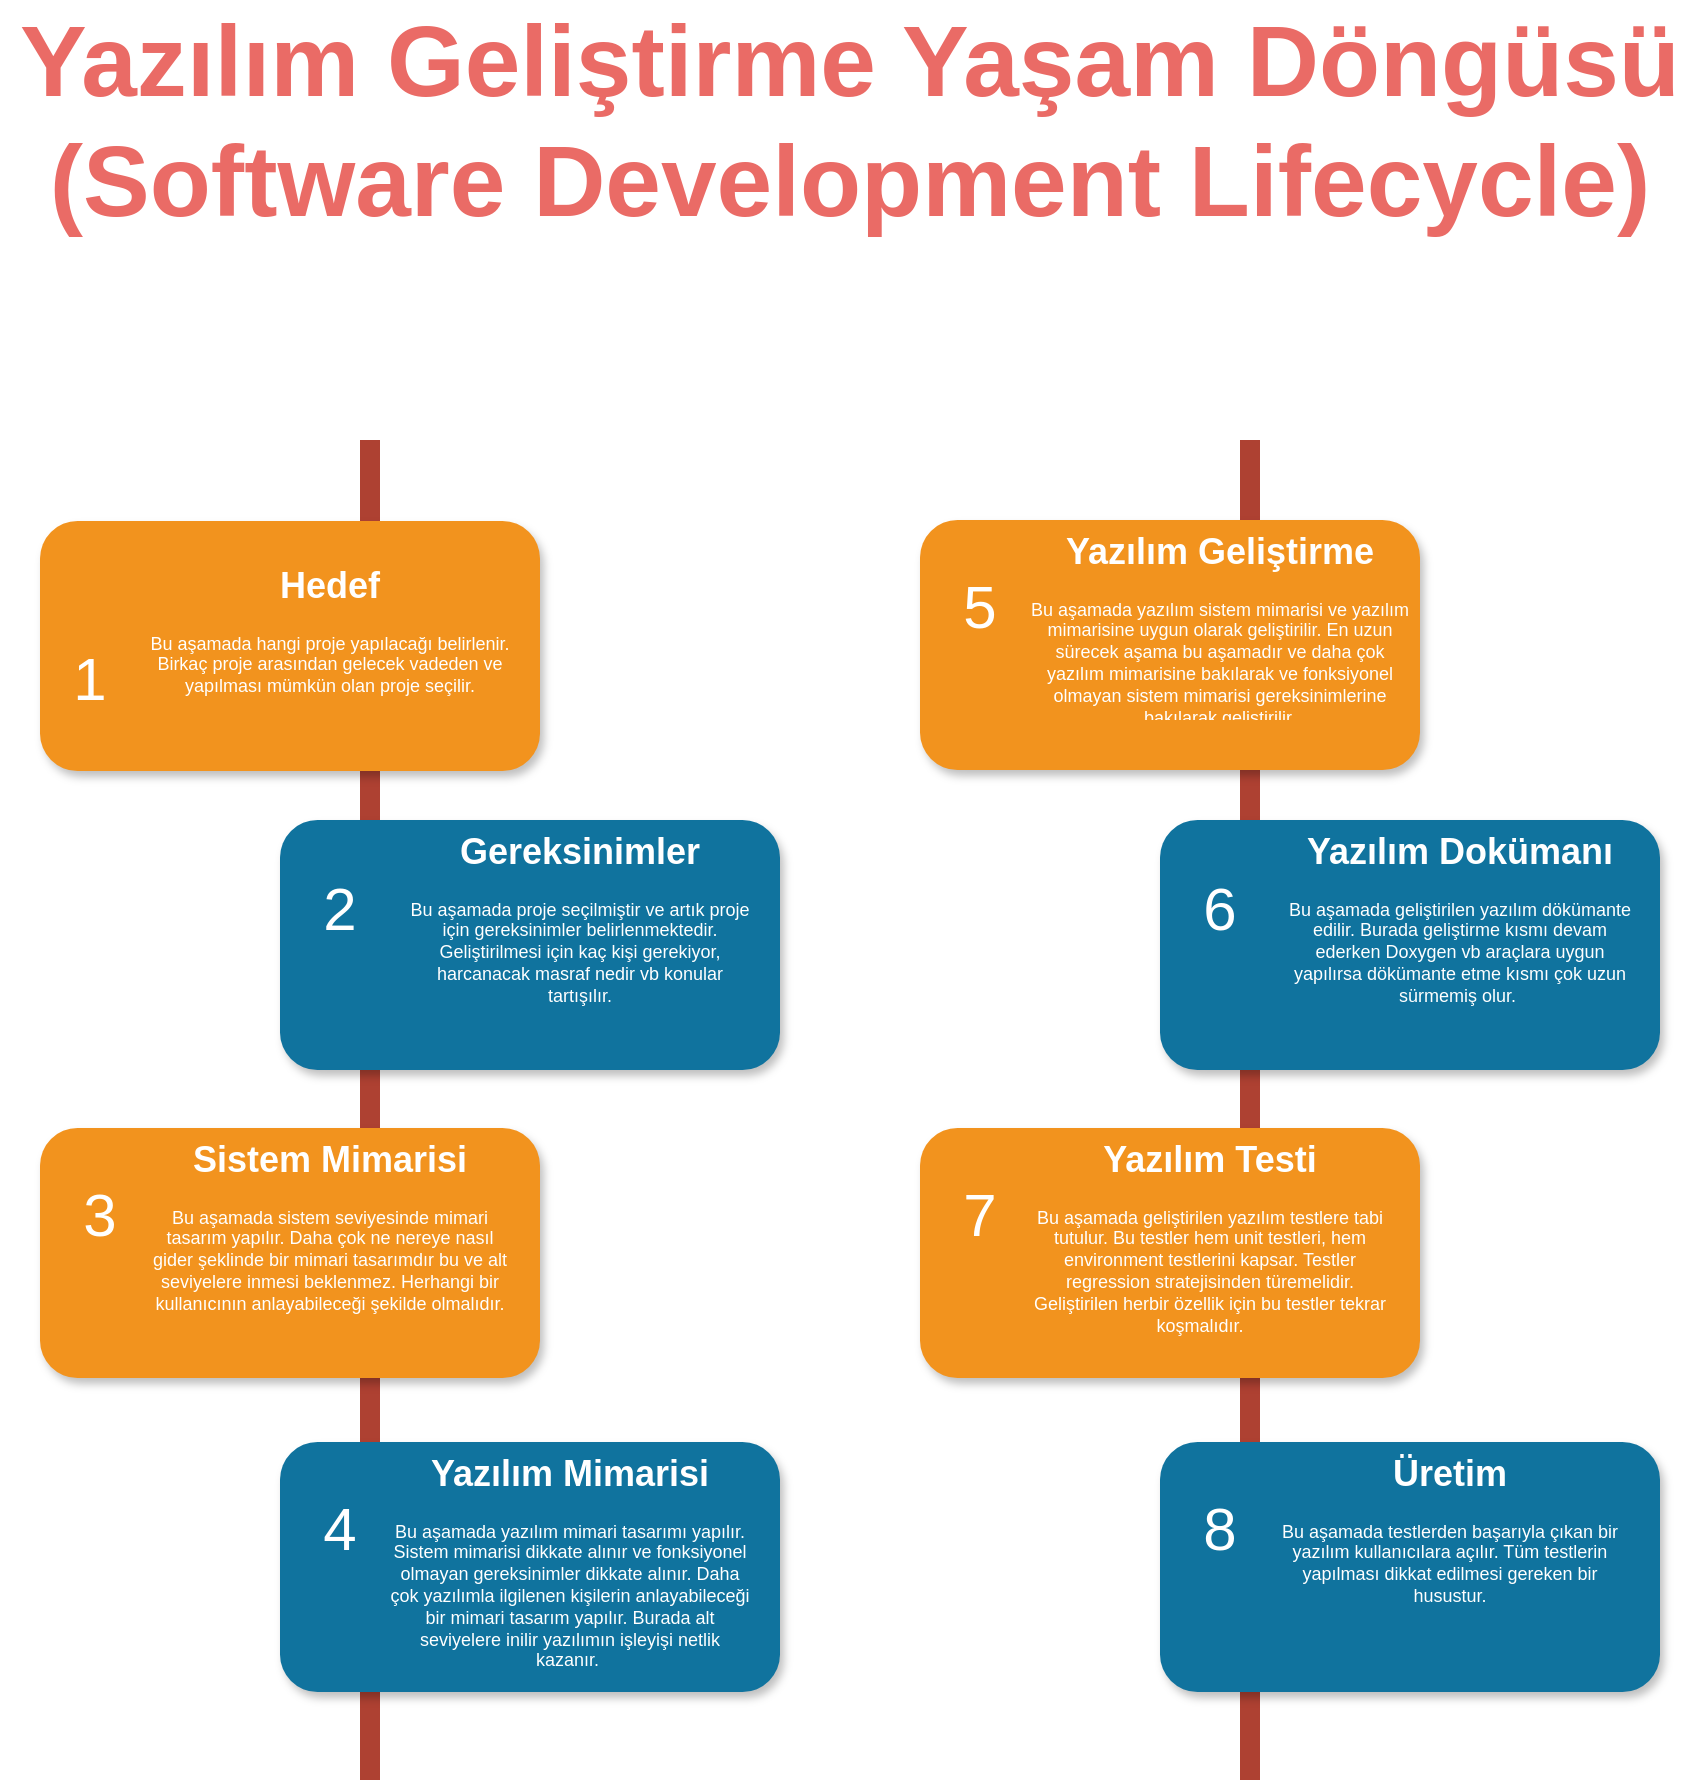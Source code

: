 <mxfile version="14.5.1" type="device"><diagram name="Page-1" id="fbcf5db9-b524-4cd4-e4f3-379dc89c3999"><mxGraphModel dx="1422" dy="832" grid="1" gridSize="10" guides="1" tooltips="1" connect="1" arrows="1" fold="1" page="1" pageScale="1" pageWidth="850" pageHeight="1100" background="#ffffff" math="0" shadow="0"><root><mxCell id="0"/><mxCell id="1" parent="0"/><mxCell id="i_h91NOT5LJBIktvHUT9-5" value="" style="line;strokeWidth=10;direction=south;html=1;fillColor=none;fontSize=13;fontColor=#000000;align=center;strokeColor=#AE4132;" vertex="1" parent="1"><mxGeometry x="620" y="290" width="10" height="670" as="geometry"/></mxCell><mxCell id="2a0f93b5c73ef8e7-1" value="" style="line;strokeWidth=10;direction=south;html=1;fillColor=none;fontSize=13;fontColor=#000000;align=center;strokeColor=#AE4132;" parent="1" vertex="1"><mxGeometry x="180" y="290" width="10" height="670" as="geometry"/></mxCell><mxCell id="2a0f93b5c73ef8e7-2" value="" style="rounded=1;whiteSpace=wrap;html=1;strokeColor=none;strokeWidth=1;fillColor=#F2931E;fontSize=13;fontColor=#FFFFFF;align=center;gradientColor=none;gradientDirection=east;verticalAlign=top;shadow=1;" parent="1" vertex="1"><mxGeometry x="20" y="330.5" width="250" height="125" as="geometry"/></mxCell><mxCell id="2a0f93b5c73ef8e7-3" value="1" style="text;html=1;strokeColor=none;fillColor=none;align=center;verticalAlign=middle;whiteSpace=wrap;fontSize=30;fontColor=#FFFFFF;" parent="1" vertex="1"><mxGeometry x="25" y="398.5" width="40" height="20" as="geometry"/></mxCell><mxCell id="2a0f93b5c73ef8e7-4" value="" style="rounded=1;whiteSpace=wrap;html=1;strokeColor=none;strokeWidth=1;fillColor=#10739E;fontSize=13;fontColor=#FFFFFF;align=center;gradientColor=none;gradientDirection=east;verticalAlign=top;shadow=1;" parent="1" vertex="1"><mxGeometry x="140" y="480" width="250" height="125" as="geometry"/></mxCell><mxCell id="2a0f93b5c73ef8e7-5" value="2" style="text;html=1;strokeColor=none;fillColor=none;align=center;verticalAlign=middle;whiteSpace=wrap;fontSize=30;fontColor=#FFFFFF;" parent="1" vertex="1"><mxGeometry x="150" y="514" width="40" height="20" as="geometry"/></mxCell><mxCell id="2a0f93b5c73ef8e7-6" value="" style="rounded=1;whiteSpace=wrap;html=1;strokeColor=none;strokeWidth=1;fillColor=#F2931E;fontSize=13;fontColor=#FFFFFF;align=center;gradientColor=none;gradientDirection=east;verticalAlign=top;shadow=1;" parent="1" vertex="1"><mxGeometry x="20" y="634" width="250" height="125" as="geometry"/></mxCell><mxCell id="2a0f93b5c73ef8e7-7" value="3" style="text;html=1;strokeColor=none;fillColor=none;align=center;verticalAlign=middle;whiteSpace=wrap;fontSize=30;fontColor=#FFFFFF;" parent="1" vertex="1"><mxGeometry x="30" y="667" width="40" height="20" as="geometry"/></mxCell><mxCell id="2a0f93b5c73ef8e7-8" value="" style="rounded=1;whiteSpace=wrap;html=1;strokeColor=none;strokeWidth=1;fillColor=#10739E;fontSize=13;fontColor=#FFFFFF;align=center;gradientColor=none;gradientDirection=east;verticalAlign=top;shadow=1;" parent="1" vertex="1"><mxGeometry x="140" y="791" width="250" height="125" as="geometry"/></mxCell><mxCell id="2a0f93b5c73ef8e7-9" value="4" style="text;html=1;strokeColor=none;fillColor=none;align=center;verticalAlign=middle;whiteSpace=wrap;fontSize=30;fontColor=#FFFFFF;" parent="1" vertex="1"><mxGeometry x="150" y="824" width="40" height="20" as="geometry"/></mxCell><mxCell id="2a0f93b5c73ef8e7-10" value="" style="rounded=1;whiteSpace=wrap;html=1;strokeColor=none;strokeWidth=1;fillColor=#F2931E;fontSize=13;fontColor=#FFFFFF;align=center;gradientColor=none;gradientDirection=east;verticalAlign=top;shadow=1;" parent="1" vertex="1"><mxGeometry x="460" y="330" width="250" height="125" as="geometry"/></mxCell><mxCell id="2a0f93b5c73ef8e7-11" value="5" style="text;html=1;strokeColor=none;fillColor=none;align=center;verticalAlign=middle;whiteSpace=wrap;fontSize=30;fontColor=#FFFFFF;" parent="1" vertex="1"><mxGeometry x="470" y="363" width="40" height="20" as="geometry"/></mxCell><mxCell id="2a0f93b5c73ef8e7-18" value="&lt;h1&gt;Hedef&lt;/h1&gt;&lt;p&gt;Bu aşamada hangi proje yapılacağı belirlenir. Birkaç proje arasından gelecek vadeden ve yapılması mümkün olan proje seçilir.&lt;/p&gt;" style="text;html=1;spacing=5;spacingTop=-20;whiteSpace=wrap;overflow=hidden;strokeColor=none;strokeWidth=4;fillColor=none;gradientColor=#007FFF;fontSize=9;fontColor=#FFFFFF;align=center;" parent="1" vertex="1"><mxGeometry x="70" y="350.5" width="190" height="91" as="geometry"/></mxCell><mxCell id="2a0f93b5c73ef8e7-19" value="&lt;h1&gt;Gereksinimler&lt;/h1&gt;&lt;p&gt;Bu aşamada proje seçilmiştir ve artık proje için gereksinimler belirlenmektedir. Geliştirilmesi için kaç kişi gerekiyor, harcanacak masraf nedir vb konular tartışılır.&lt;/p&gt;" style="text;html=1;spacing=5;spacingTop=-20;whiteSpace=wrap;overflow=hidden;strokeColor=none;strokeWidth=4;fillColor=none;gradientColor=#007FFF;fontSize=9;fontColor=#FFFFFF;align=center;" parent="1" vertex="1"><mxGeometry x="200" y="484" width="180" height="116" as="geometry"/></mxCell><mxCell id="2a0f93b5c73ef8e7-20" value="&lt;h1&gt;Sistem Mimarisi&lt;/h1&gt;&lt;p&gt;Bu aşamada sistem seviyesinde mimari tasarım yapılır. Daha çok ne nereye nasıl gider şeklinde bir mimari tasarımdır bu ve alt seviyelere inmesi beklenmez. Herhangi bir kullanıcının anlayabileceği şekilde olmalıdır.&lt;/p&gt;" style="text;html=1;spacing=5;spacingTop=-20;whiteSpace=wrap;overflow=hidden;strokeColor=none;strokeWidth=4;fillColor=none;gradientColor=#007FFF;fontSize=9;fontColor=#FFFFFF;align=center;" parent="1" vertex="1"><mxGeometry x="70" y="638" width="190" height="125" as="geometry"/></mxCell><mxCell id="2a0f93b5c73ef8e7-21" value="&lt;h1&gt;Yazılım Mimarisi&lt;/h1&gt;&lt;p&gt;Bu aşamada yazılım mimari tasarımı yapılır. Sistem mimarisi dikkate alınır ve fonksiyonel olmayan gereksinimler dikkate alınır. Daha çok yazılımla ilgilenen kişilerin anlayabileceği bir mimari tasarım yapılır. Burada alt seviyelere inilir yazılımın işleyişi netlik kazanır.&amp;nbsp;&lt;/p&gt;" style="text;html=1;spacing=5;spacingTop=-20;whiteSpace=wrap;overflow=hidden;strokeColor=none;strokeWidth=4;fillColor=none;gradientColor=#007FFF;fontSize=9;fontColor=#FFFFFF;align=center;" parent="1" vertex="1"><mxGeometry x="190" y="795" width="190" height="120" as="geometry"/></mxCell><mxCell id="2a0f93b5c73ef8e7-22" value="&lt;h1&gt;Yazılım Geliştirme&lt;/h1&gt;&lt;p&gt;Bu aşamada yazılım sistem mimarisi ve yazılım mimarisine uygun olarak geliştirilir. En uzun sürecek aşama bu aşamadır ve daha çok yazılım mimarisine bakılarak ve fonksiyonel olmayan sistem mimarisi gereksinimlerine bakılarak geliştirilir.&lt;/p&gt;" style="text;html=1;spacing=5;spacingTop=-20;whiteSpace=wrap;overflow=hidden;strokeColor=none;strokeWidth=4;fillColor=none;gradientColor=#007FFF;fontSize=9;fontColor=#FFFFFF;align=center;" parent="1" vertex="1"><mxGeometry x="510" y="334" width="200" height="96" as="geometry"/></mxCell><mxCell id="i_h91NOT5LJBIktvHUT9-8" value="" style="rounded=1;whiteSpace=wrap;html=1;strokeColor=none;strokeWidth=1;fillColor=#10739E;fontSize=13;fontColor=#FFFFFF;align=center;gradientColor=none;gradientDirection=east;verticalAlign=top;shadow=1;" vertex="1" parent="1"><mxGeometry x="580" y="480" width="250" height="125" as="geometry"/></mxCell><mxCell id="i_h91NOT5LJBIktvHUT9-9" value="6" style="text;html=1;strokeColor=none;fillColor=none;align=center;verticalAlign=middle;whiteSpace=wrap;fontSize=30;fontColor=#FFFFFF;" vertex="1" parent="1"><mxGeometry x="590" y="514" width="40" height="20" as="geometry"/></mxCell><mxCell id="i_h91NOT5LJBIktvHUT9-10" value="" style="rounded=1;whiteSpace=wrap;html=1;strokeColor=none;strokeWidth=1;fillColor=#F2931E;fontSize=13;fontColor=#FFFFFF;align=center;gradientColor=none;gradientDirection=east;verticalAlign=top;shadow=1;" vertex="1" parent="1"><mxGeometry x="460" y="634" width="250" height="125" as="geometry"/></mxCell><mxCell id="i_h91NOT5LJBIktvHUT9-11" value="7" style="text;html=1;strokeColor=none;fillColor=none;align=center;verticalAlign=middle;whiteSpace=wrap;fontSize=30;fontColor=#FFFFFF;" vertex="1" parent="1"><mxGeometry x="470" y="667" width="40" height="20" as="geometry"/></mxCell><mxCell id="i_h91NOT5LJBIktvHUT9-12" value="" style="rounded=1;whiteSpace=wrap;html=1;strokeColor=none;strokeWidth=1;fillColor=#10739E;fontSize=13;fontColor=#FFFFFF;align=center;gradientColor=none;gradientDirection=east;verticalAlign=top;shadow=1;" vertex="1" parent="1"><mxGeometry x="580" y="791" width="250" height="125" as="geometry"/></mxCell><mxCell id="i_h91NOT5LJBIktvHUT9-13" value="8" style="text;html=1;strokeColor=none;fillColor=none;align=center;verticalAlign=middle;whiteSpace=wrap;fontSize=30;fontColor=#FFFFFF;" vertex="1" parent="1"><mxGeometry x="590" y="824" width="40" height="20" as="geometry"/></mxCell><mxCell id="i_h91NOT5LJBIktvHUT9-15" value="&lt;h1&gt;Yazılım Dokümanı&lt;/h1&gt;&lt;p&gt;Bu aşamada geliştirilen yazılım dökümante edilir. Burada geliştirme kısmı devam ederken Doxygen vb araçlara uygun yapılırsa dökümante etme kısmı çok uzun sürmemiş olur.&amp;nbsp;&lt;/p&gt;" style="text;html=1;spacing=5;spacingTop=-20;whiteSpace=wrap;overflow=hidden;strokeColor=none;strokeWidth=4;fillColor=none;gradientColor=#007FFF;fontSize=9;fontColor=#FFFFFF;align=center;" vertex="1" parent="1"><mxGeometry x="640" y="484" width="180" height="116" as="geometry"/></mxCell><mxCell id="i_h91NOT5LJBIktvHUT9-16" value="&lt;h1&gt;Yazılım Testi&lt;/h1&gt;&lt;p&gt;Bu aşamada geliştirilen yazılım testlere tabi tutulur. Bu testler hem unit testleri, hem environment testlerini kapsar. Testler regression stratejisinden türemelidir. Geliştirilen herbir özellik için bu testler tekrar koşmalıdır.&amp;nbsp; &amp;nbsp;&amp;nbsp;&lt;/p&gt;" style="text;html=1;spacing=5;spacingTop=-20;whiteSpace=wrap;overflow=hidden;strokeColor=none;strokeWidth=4;fillColor=none;gradientColor=#007FFF;fontSize=9;fontColor=#FFFFFF;align=center;" vertex="1" parent="1"><mxGeometry x="510" y="638" width="190" height="125" as="geometry"/></mxCell><mxCell id="i_h91NOT5LJBIktvHUT9-17" value="&lt;h1&gt;Üretim&lt;/h1&gt;&lt;p&gt;Bu aşamada testlerden başarıyla çıkan bir yazılım kullanıcılara açılır. Tüm testlerin yapılması dikkat edilmesi gereken bir husustur.&lt;/p&gt;" style="text;html=1;spacing=5;spacingTop=-20;whiteSpace=wrap;overflow=hidden;strokeColor=none;strokeWidth=4;fillColor=none;gradientColor=#007FFF;fontSize=9;fontColor=#FFFFFF;align=center;" vertex="1" parent="1"><mxGeometry x="630" y="795" width="190" height="120" as="geometry"/></mxCell><mxCell id="i_h91NOT5LJBIktvHUT9-18" value="Yazılım Geliştirme Yaşam Döngüsü&lt;br&gt;(Software Development Lifecycle)" style="text;html=1;strokeColor=none;fillColor=none;align=center;verticalAlign=middle;whiteSpace=wrap;rounded=0;fontColor=#EA6B66;fontSize=50;fontStyle=1" vertex="1" parent="1"><mxGeometry y="70" width="850" height="120" as="geometry"/></mxCell></root></mxGraphModel></diagram></mxfile>